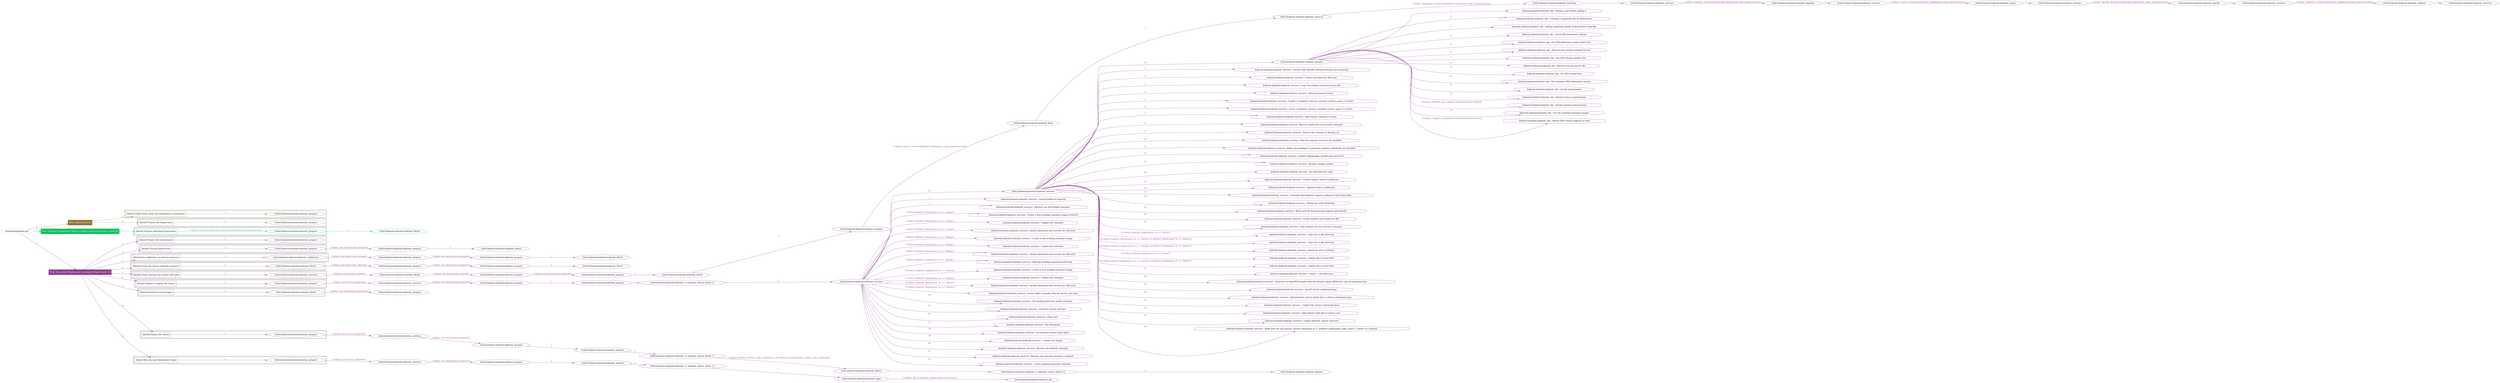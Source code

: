 digraph {
	graph [concentrate=true ordering=in rankdir=LR ratio=fill]
	edge [esep=5 sep=10]
	"kubeinit/playbook.yml" [id=root_node style=dotted]
	play_b2cb59a0 [label="Play: Initial setup (1)" color="#91783b" fontcolor="#ffffff" id=play_b2cb59a0 shape=box style=filled tooltip=localhost]
	"kubeinit/playbook.yml" -> play_b2cb59a0 [label="1 " color="#91783b" fontcolor="#91783b" id=edge_b2e0c6ac labeltooltip="1 " tooltip="1 "]
	subgraph "kubeinit.kubeinit.kubeinit_prepare" {
		role_7e8b373c [label="[role] kubeinit.kubeinit.kubeinit_prepare" color="#91783b" id=role_7e8b373c tooltip="kubeinit.kubeinit.kubeinit_prepare"]
	}
	subgraph "kubeinit.kubeinit.kubeinit_prepare" {
		role_34ae343a [label="[role] kubeinit.kubeinit.kubeinit_prepare" color="#91783b" id=role_34ae343a tooltip="kubeinit.kubeinit.kubeinit_prepare"]
	}
	subgraph "Play: Initial setup (1)" {
		play_b2cb59a0 -> block_52603d9b [label=1 color="#91783b" fontcolor="#91783b" id=edge_898e3a6f labeltooltip=1 tooltip=1]
		subgraph cluster_block_52603d9b {
			block_52603d9b [label="[block] Gather facts about the deployment environment" color="#91783b" id=block_52603d9b labeltooltip="Gather facts about the deployment environment" shape=box tooltip="Gather facts about the deployment environment"]
			block_52603d9b -> role_7e8b373c [label="1 " color="#91783b" fontcolor="#91783b" id=edge_ff916f39 labeltooltip="1 " tooltip="1 "]
		}
		play_b2cb59a0 -> block_fdc0a6d0 [label=2 color="#91783b" fontcolor="#91783b" id=edge_594bb886 labeltooltip=2 tooltip=2]
		subgraph cluster_block_fdc0a6d0 {
			block_fdc0a6d0 [label="[block] Prepare the hypervisors" color="#91783b" id=block_fdc0a6d0 labeltooltip="Prepare the hypervisors" shape=box tooltip="Prepare the hypervisors"]
			block_fdc0a6d0 -> role_34ae343a [label="1 " color="#91783b" fontcolor="#91783b" id=edge_00e2bc3c labeltooltip="1 " tooltip="1 "]
		}
	}
	play_8fb5a808 [label="Play: Prepare all hypervisor hosts to deploy service and cluster nodes (0)" color="#09c360" fontcolor="#ffffff" id=play_8fb5a808 shape=box style=filled tooltip="Play: Prepare all hypervisor hosts to deploy service and cluster nodes (0)"]
	"kubeinit/playbook.yml" -> play_8fb5a808 [label="2 " color="#09c360" fontcolor="#09c360" id=edge_6c4d23d7 labeltooltip="2 " tooltip="2 "]
	subgraph "kubeinit.kubeinit.kubeinit_libvirt" {
		role_1b78231f [label="[role] kubeinit.kubeinit.kubeinit_libvirt" color="#09c360" id=role_1b78231f tooltip="kubeinit.kubeinit.kubeinit_libvirt"]
	}
	subgraph "kubeinit.kubeinit.kubeinit_prepare" {
		role_3725deed [label="[role] kubeinit.kubeinit.kubeinit_prepare" color="#09c360" id=role_3725deed tooltip="kubeinit.kubeinit.kubeinit_prepare"]
		role_3725deed -> role_1b78231f [label="1 " color="#09c360" fontcolor="#09c360" id=edge_e8823cb2 labeltooltip="1 " tooltip="1 "]
	}
	subgraph "Play: Prepare all hypervisor hosts to deploy service and cluster nodes (0)" {
		play_8fb5a808 -> block_28a8dc96 [label=1 color="#09c360" fontcolor="#09c360" id=edge_52fb266d labeltooltip=1 tooltip=1]
		subgraph cluster_block_28a8dc96 {
			block_28a8dc96 [label="[block] Prepare individual hypervisors" color="#09c360" id=block_28a8dc96 labeltooltip="Prepare individual hypervisors" shape=box tooltip="Prepare individual hypervisors"]
			block_28a8dc96 -> role_3725deed [label="1 [when: inventory_hostname in hostvars['kubeinit-facts'].hypervisors]" color="#09c360" fontcolor="#09c360" id=edge_86660857 labeltooltip="1 [when: inventory_hostname in hostvars['kubeinit-facts'].hypervisors]" tooltip="1 [when: inventory_hostname in hostvars['kubeinit-facts'].hypervisors]"]
		}
	}
	play_0fedd347 [label="Play: Run cluster deployment on prepared hypervisors (1)" color="#8d3e8e" fontcolor="#ffffff" id=play_0fedd347 shape=box style=filled tooltip=localhost]
	"kubeinit/playbook.yml" -> play_0fedd347 [label="3 " color="#8d3e8e" fontcolor="#8d3e8e" id=edge_d36279a9 labeltooltip="3 " tooltip="3 "]
	subgraph "kubeinit.kubeinit.kubeinit_prepare" {
		role_81a6dc18 [label="[role] kubeinit.kubeinit.kubeinit_prepare" color="#8d3e8e" id=role_81a6dc18 tooltip="kubeinit.kubeinit.kubeinit_prepare"]
	}
	subgraph "kubeinit.kubeinit.kubeinit_libvirt" {
		role_1fb66575 [label="[role] kubeinit.kubeinit.kubeinit_libvirt" color="#8d3e8e" id=role_1fb66575 tooltip="kubeinit.kubeinit.kubeinit_libvirt"]
	}
	subgraph "kubeinit.kubeinit.kubeinit_prepare" {
		role_2c1dcd1c [label="[role] kubeinit.kubeinit.kubeinit_prepare" color="#8d3e8e" id=role_2c1dcd1c tooltip="kubeinit.kubeinit.kubeinit_prepare"]
		role_2c1dcd1c -> role_1fb66575 [label="1 " color="#8d3e8e" fontcolor="#8d3e8e" id=edge_913a969d labeltooltip="1 " tooltip="1 "]
	}
	subgraph "kubeinit.kubeinit.kubeinit_prepare" {
		role_685b6344 [label="[role] kubeinit.kubeinit.kubeinit_prepare" color="#8d3e8e" id=role_685b6344 tooltip="kubeinit.kubeinit.kubeinit_prepare"]
		role_685b6344 -> role_2c1dcd1c [label="1 [when: not environment_prepared]" color="#8d3e8e" fontcolor="#8d3e8e" id=edge_f3335a87 labeltooltip="1 [when: not environment_prepared]" tooltip="1 [when: not environment_prepared]"]
	}
	subgraph "kubeinit.kubeinit.kubeinit_libvirt" {
		role_420a873b [label="[role] kubeinit.kubeinit.kubeinit_libvirt" color="#8d3e8e" id=role_420a873b tooltip="kubeinit.kubeinit.kubeinit_libvirt"]
	}
	subgraph "kubeinit.kubeinit.kubeinit_prepare" {
		role_a823c09b [label="[role] kubeinit.kubeinit.kubeinit_prepare" color="#8d3e8e" id=role_a823c09b tooltip="kubeinit.kubeinit.kubeinit_prepare"]
		role_a823c09b -> role_420a873b [label="1 " color="#8d3e8e" fontcolor="#8d3e8e" id=edge_99c07b47 labeltooltip="1 " tooltip="1 "]
	}
	subgraph "kubeinit.kubeinit.kubeinit_prepare" {
		role_2a8f1bd2 [label="[role] kubeinit.kubeinit.kubeinit_prepare" color="#8d3e8e" id=role_2a8f1bd2 tooltip="kubeinit.kubeinit.kubeinit_prepare"]
		role_2a8f1bd2 -> role_a823c09b [label="1 [when: not environment_prepared]" color="#8d3e8e" fontcolor="#8d3e8e" id=edge_ed3d3854 labeltooltip="1 [when: not environment_prepared]" tooltip="1 [when: not environment_prepared]"]
	}
	subgraph "kubeinit.kubeinit.kubeinit_validations" {
		role_1c0a9e66 [label="[role] kubeinit.kubeinit.kubeinit_validations" color="#8d3e8e" id=role_1c0a9e66 tooltip="kubeinit.kubeinit.kubeinit_validations"]
		role_1c0a9e66 -> role_2a8f1bd2 [label="1 [when: not hypervisors_cleaned]" color="#8d3e8e" fontcolor="#8d3e8e" id=edge_c51d43ce labeltooltip="1 [when: not hypervisors_cleaned]" tooltip="1 [when: not hypervisors_cleaned]"]
	}
	subgraph "kubeinit.kubeinit.kubeinit_libvirt" {
		role_e0f5b4c6 [label="[role] kubeinit.kubeinit.kubeinit_libvirt" color="#8d3e8e" id=role_e0f5b4c6 tooltip="kubeinit.kubeinit.kubeinit_libvirt"]
	}
	subgraph "kubeinit.kubeinit.kubeinit_prepare" {
		role_29dd73cb [label="[role] kubeinit.kubeinit.kubeinit_prepare" color="#8d3e8e" id=role_29dd73cb tooltip="kubeinit.kubeinit.kubeinit_prepare"]
		role_29dd73cb -> role_e0f5b4c6 [label="1 " color="#8d3e8e" fontcolor="#8d3e8e" id=edge_216f759d labeltooltip="1 " tooltip="1 "]
	}
	subgraph "kubeinit.kubeinit.kubeinit_prepare" {
		role_f2e1b5cc [label="[role] kubeinit.kubeinit.kubeinit_prepare" color="#8d3e8e" id=role_f2e1b5cc tooltip="kubeinit.kubeinit.kubeinit_prepare"]
		role_f2e1b5cc -> role_29dd73cb [label="1 [when: not environment_prepared]" color="#8d3e8e" fontcolor="#8d3e8e" id=edge_ea34c72d labeltooltip="1 [when: not environment_prepared]" tooltip="1 [when: not environment_prepared]"]
	}
	subgraph "kubeinit.kubeinit.kubeinit_libvirt" {
		role_0be208c0 [label="[role] kubeinit.kubeinit.kubeinit_libvirt" color="#8d3e8e" id=role_0be208c0 tooltip="kubeinit.kubeinit.kubeinit_libvirt"]
		role_0be208c0 -> role_f2e1b5cc [label="1 [when: not hypervisors_cleaned]" color="#8d3e8e" fontcolor="#8d3e8e" id=edge_747c4a65 labeltooltip="1 [when: not hypervisors_cleaned]" tooltip="1 [when: not hypervisors_cleaned]"]
	}
	subgraph "kubeinit.kubeinit.kubeinit_services" {
		role_fbaafd29 [label="[role] kubeinit.kubeinit.kubeinit_services" color="#8d3e8e" id=role_fbaafd29 tooltip="kubeinit.kubeinit.kubeinit_services"]
	}
	subgraph "kubeinit.kubeinit.kubeinit_registry" {
		role_39a2a388 [label="[role] kubeinit.kubeinit.kubeinit_registry" color="#8d3e8e" id=role_39a2a388 tooltip="kubeinit.kubeinit.kubeinit_registry"]
		role_39a2a388 -> role_fbaafd29 [label="1 " color="#8d3e8e" fontcolor="#8d3e8e" id=edge_b5d13e6a labeltooltip="1 " tooltip="1 "]
	}
	subgraph "kubeinit.kubeinit.kubeinit_services" {
		role_ea6594ab [label="[role] kubeinit.kubeinit.kubeinit_services" color="#8d3e8e" id=role_ea6594ab tooltip="kubeinit.kubeinit.kubeinit_services"]
		role_ea6594ab -> role_39a2a388 [label="1 [when: 'registry' in hostvars[kubeinit_deployment_node_name].services]" color="#8d3e8e" fontcolor="#8d3e8e" id=edge_e6567593 labeltooltip="1 [when: 'registry' in hostvars[kubeinit_deployment_node_name].services]" tooltip="1 [when: 'registry' in hostvars[kubeinit_deployment_node_name].services]"]
	}
	subgraph "kubeinit.kubeinit.kubeinit_apache" {
		role_7cdc8811 [label="[role] kubeinit.kubeinit.kubeinit_apache" color="#8d3e8e" id=role_7cdc8811 tooltip="kubeinit.kubeinit.kubeinit_apache"]
		role_7cdc8811 -> role_ea6594ab [label="1 " color="#8d3e8e" fontcolor="#8d3e8e" id=edge_11f6ae4f labeltooltip="1 " tooltip="1 "]
	}
	subgraph "kubeinit.kubeinit.kubeinit_services" {
		role_330b5374 [label="[role] kubeinit.kubeinit.kubeinit_services" color="#8d3e8e" id=role_330b5374 tooltip="kubeinit.kubeinit.kubeinit_services"]
		role_330b5374 -> role_7cdc8811 [label="1 [when: 'apache' in hostvars[kubeinit_deployment_node_name].services]" color="#8d3e8e" fontcolor="#8d3e8e" id=edge_341030f5 labeltooltip="1 [when: 'apache' in hostvars[kubeinit_deployment_node_name].services]" tooltip="1 [when: 'apache' in hostvars[kubeinit_deployment_node_name].services]"]
	}
	subgraph "kubeinit.kubeinit.kubeinit_nexus" {
		role_c362d1b8 [label="[role] kubeinit.kubeinit.kubeinit_nexus" color="#8d3e8e" id=role_c362d1b8 tooltip="kubeinit.kubeinit.kubeinit_nexus"]
		role_c362d1b8 -> role_330b5374 [label="1 " color="#8d3e8e" fontcolor="#8d3e8e" id=edge_8d14fd9e labeltooltip="1 " tooltip="1 "]
	}
	subgraph "kubeinit.kubeinit.kubeinit_services" {
		role_26d0c54c [label="[role] kubeinit.kubeinit.kubeinit_services" color="#8d3e8e" id=role_26d0c54c tooltip="kubeinit.kubeinit.kubeinit_services"]
		role_26d0c54c -> role_c362d1b8 [label="1 [when: 'nexus' in hostvars[kubeinit_deployment_node_name].services]" color="#8d3e8e" fontcolor="#8d3e8e" id=edge_56db7c0e labeltooltip="1 [when: 'nexus' in hostvars[kubeinit_deployment_node_name].services]" tooltip="1 [when: 'nexus' in hostvars[kubeinit_deployment_node_name].services]"]
	}
	subgraph "kubeinit.kubeinit.kubeinit_haproxy" {
		role_ba362dfa [label="[role] kubeinit.kubeinit.kubeinit_haproxy" color="#8d3e8e" id=role_ba362dfa tooltip="kubeinit.kubeinit.kubeinit_haproxy"]
		role_ba362dfa -> role_26d0c54c [label="1 " color="#8d3e8e" fontcolor="#8d3e8e" id=edge_ff97ea8e labeltooltip="1 " tooltip="1 "]
	}
	subgraph "kubeinit.kubeinit.kubeinit_services" {
		role_579e8844 [label="[role] kubeinit.kubeinit.kubeinit_services" color="#8d3e8e" id=role_579e8844 tooltip="kubeinit.kubeinit.kubeinit_services"]
		role_579e8844 -> role_ba362dfa [label="1 [when: 'haproxy' in hostvars[kubeinit_deployment_node_name].services]" color="#8d3e8e" fontcolor="#8d3e8e" id=edge_4bbd24c6 labeltooltip="1 [when: 'haproxy' in hostvars[kubeinit_deployment_node_name].services]" tooltip="1 [when: 'haproxy' in hostvars[kubeinit_deployment_node_name].services]"]
	}
	subgraph "kubeinit.kubeinit.kubeinit_dnsmasq" {
		role_89d58039 [label="[role] kubeinit.kubeinit.kubeinit_dnsmasq" color="#8d3e8e" id=role_89d58039 tooltip="kubeinit.kubeinit.kubeinit_dnsmasq"]
		role_89d58039 -> role_579e8844 [label="1 " color="#8d3e8e" fontcolor="#8d3e8e" id=edge_8461e9fa labeltooltip="1 " tooltip="1 "]
	}
	subgraph "kubeinit.kubeinit.kubeinit_services" {
		role_0187eb55 [label="[role] kubeinit.kubeinit.kubeinit_services" color="#8d3e8e" id=role_0187eb55 tooltip="kubeinit.kubeinit.kubeinit_services"]
		role_0187eb55 -> role_89d58039 [label="1 [when: 'dnsmasq' in hostvars[kubeinit_deployment_node_name].services]" color="#8d3e8e" fontcolor="#8d3e8e" id=edge_039ad93e labeltooltip="1 [when: 'dnsmasq' in hostvars[kubeinit_deployment_node_name].services]" tooltip="1 [when: 'dnsmasq' in hostvars[kubeinit_deployment_node_name].services]"]
	}
	subgraph "kubeinit.kubeinit.kubeinit_bind" {
		role_e1f4f49d [label="[role] kubeinit.kubeinit.kubeinit_bind" color="#8d3e8e" id=role_e1f4f49d tooltip="kubeinit.kubeinit.kubeinit_bind"]
		role_e1f4f49d -> role_0187eb55 [label="1 " color="#8d3e8e" fontcolor="#8d3e8e" id=edge_3ae124f7 labeltooltip="1 " tooltip="1 "]
	}
	subgraph "kubeinit.kubeinit.kubeinit_prepare" {
		role_60ac1561 [label="[role] kubeinit.kubeinit.kubeinit_prepare" color="#8d3e8e" id=role_60ac1561 tooltip="kubeinit.kubeinit.kubeinit_prepare"]
		role_60ac1561 -> role_e1f4f49d [label="1 [when: 'bind' in hostvars[kubeinit_deployment_node_name].services]" color="#8d3e8e" fontcolor="#8d3e8e" id=edge_18f8d97d labeltooltip="1 [when: 'bind' in hostvars[kubeinit_deployment_node_name].services]" tooltip="1 [when: 'bind' in hostvars[kubeinit_deployment_node_name].services]"]
	}
	subgraph "kubeinit.kubeinit.kubeinit_libvirt" {
		role_e7d92f01 [label="[role] kubeinit.kubeinit.kubeinit_libvirt" color="#8d3e8e" id=role_e7d92f01 tooltip="kubeinit.kubeinit.kubeinit_libvirt"]
		role_e7d92f01 -> role_60ac1561 [label="1 " color="#8d3e8e" fontcolor="#8d3e8e" id=edge_67d278ab labeltooltip="1 " tooltip="1 "]
	}
	subgraph "kubeinit.kubeinit.kubeinit_prepare" {
		role_9f81bed5 [label="[role] kubeinit.kubeinit.kubeinit_prepare" color="#8d3e8e" id=role_9f81bed5 tooltip="kubeinit.kubeinit.kubeinit_prepare"]
		role_9f81bed5 -> role_e7d92f01 [label="1 " color="#8d3e8e" fontcolor="#8d3e8e" id=edge_d502e646 labeltooltip="1 " tooltip="1 "]
	}
	subgraph "kubeinit.kubeinit.kubeinit_prepare" {
		role_baa3116a [label="[role] kubeinit.kubeinit.kubeinit_prepare" color="#8d3e8e" id=role_baa3116a tooltip="kubeinit.kubeinit.kubeinit_prepare"]
		role_baa3116a -> role_9f81bed5 [label="1 [when: not environment_prepared]" color="#8d3e8e" fontcolor="#8d3e8e" id=edge_fd2feb28 labeltooltip="1 [when: not environment_prepared]" tooltip="1 [when: not environment_prepared]"]
	}
	subgraph "kubeinit.kubeinit.kubeinit_libvirt" {
		role_04277ae9 [label="[role] kubeinit.kubeinit.kubeinit_libvirt" color="#8d3e8e" id=role_04277ae9 tooltip="kubeinit.kubeinit.kubeinit_libvirt"]
		role_04277ae9 -> role_baa3116a [label="1 [when: not hypervisors_cleaned]" color="#8d3e8e" fontcolor="#8d3e8e" id=edge_91a7e761 labeltooltip="1 [when: not hypervisors_cleaned]" tooltip="1 [when: not hypervisors_cleaned]"]
	}
	subgraph "kubeinit.kubeinit.kubeinit_services" {
		role_0210d281 [label="[role] kubeinit.kubeinit.kubeinit_services" color="#8d3e8e" id=role_0210d281 tooltip="kubeinit.kubeinit.kubeinit_services"]
		role_0210d281 -> role_04277ae9 [label="1 [when: not network_created]" color="#8d3e8e" fontcolor="#8d3e8e" id=edge_e1c30f3a labeltooltip="1 [when: not network_created]" tooltip="1 [when: not network_created]"]
	}
	subgraph "kubeinit.kubeinit.kubeinit_prepare" {
		role_c44abba0 [label="[role] kubeinit.kubeinit.kubeinit_prepare" color="#8d3e8e" id=role_c44abba0 tooltip="kubeinit.kubeinit.kubeinit_prepare"]
		task_65e382c1 [label="kubeinit.kubeinit.kubeinit_eks : Remove repo before adding it" color="#8d3e8e" id=task_65e382c1 shape=octagon tooltip="kubeinit.kubeinit.kubeinit_eks : Remove repo before adding it"]
		role_c44abba0 -> task_65e382c1 [label="1 " color="#8d3e8e" fontcolor="#8d3e8e" id=edge_7fc40f2c labeltooltip="1 " tooltip="1 "]
		task_39c0a054 [label="kubeinit.kubeinit.kubeinit_eks : Creating a repository file for Kubernetes" color="#8d3e8e" id=task_39c0a054 shape=octagon tooltip="kubeinit.kubeinit.kubeinit_eks : Creating a repository file for Kubernetes"]
		role_c44abba0 -> task_39c0a054 [label="2 " color="#8d3e8e" fontcolor="#8d3e8e" id=edge_02285552 labeltooltip="2 " tooltip="2 "]
		task_a3dd6f91 [label="kubeinit.kubeinit.kubeinit_eks : Adding repository details in Kubernetes repo file." color="#8d3e8e" id=task_a3dd6f91 shape=octagon tooltip="kubeinit.kubeinit.kubeinit_eks : Adding repository details in Kubernetes repo file."]
		role_c44abba0 -> task_a3dd6f91 [label="3 " color="#8d3e8e" fontcolor="#8d3e8e" id=edge_6f720321 labeltooltip="3 " tooltip="3 "]
		task_3e0f1e35 [label="kubeinit.kubeinit.kubeinit_eks : Fetch EKS kubernetes release" color="#8d3e8e" id=task_3e0f1e35 shape=octagon tooltip="kubeinit.kubeinit.kubeinit_eks : Fetch EKS kubernetes release"]
		role_c44abba0 -> task_3e0f1e35 [label="4 " color="#8d3e8e" fontcolor="#8d3e8e" id=edge_89c9182a labeltooltip="4 " tooltip="4 "]
		task_e5164acf [label="kubeinit.kubeinit.kubeinit_eks : Set EKS kubernetes major-minor fact" color="#8d3e8e" id=task_e5164acf shape=octagon tooltip="kubeinit.kubeinit.kubeinit_eks : Set EKS kubernetes major-minor fact"]
		role_c44abba0 -> task_e5164acf [label="5 " color="#8d3e8e" fontcolor="#8d3e8e" id=edge_ca089bd0 labeltooltip="5 " tooltip="5 "]
		task_beb1d8e8 [label="kubeinit.kubeinit.kubeinit_eks : Discover the revision number for eks" color="#8d3e8e" id=task_beb1d8e8 shape=octagon tooltip="kubeinit.kubeinit.kubeinit_eks : Discover the revision number for eks"]
		role_c44abba0 -> task_beb1d8e8 [label="6 " color="#8d3e8e" fontcolor="#8d3e8e" id=edge_e263f0b0 labeltooltip="6 " tooltip="6 "]
		task_d5c39ad1 [label="kubeinit.kubeinit.kubeinit_eks : Set EKS release number fact" color="#8d3e8e" id=task_d5c39ad1 shape=octagon tooltip="kubeinit.kubeinit.kubeinit_eks : Set EKS release number fact"]
		role_c44abba0 -> task_d5c39ad1 [label="7 " color="#8d3e8e" fontcolor="#8d3e8e" id=edge_5db79612 labeltooltip="7 " tooltip="7 "]
		task_29058405 [label="kubeinit.kubeinit.kubeinit_eks : Discover the git tag for eks" color="#8d3e8e" id=task_29058405 shape=octagon tooltip="kubeinit.kubeinit.kubeinit_eks : Discover the git tag for eks"]
		role_c44abba0 -> task_29058405 [label="8 " color="#8d3e8e" fontcolor="#8d3e8e" id=edge_7f39d63f labeltooltip="8 " tooltip="8 "]
		task_d15d0204 [label="kubeinit.kubeinit.kubeinit_eks : Set EKS string facts" color="#8d3e8e" id=task_d15d0204 shape=octagon tooltip="kubeinit.kubeinit.kubeinit_eks : Set EKS string facts"]
		role_c44abba0 -> task_d15d0204 [label="9 " color="#8d3e8e" fontcolor="#8d3e8e" id=edge_ac346655 labeltooltip="9 " tooltip="9 "]
		task_55d8b8b4 [label="kubeinit.kubeinit.kubeinit_eks : Set complete EKS kubernetes version" color="#8d3e8e" id=task_55d8b8b4 shape=octagon tooltip="kubeinit.kubeinit.kubeinit_eks : Set complete EKS kubernetes version"]
		role_c44abba0 -> task_55d8b8b4 [label="10 " color="#8d3e8e" fontcolor="#8d3e8e" id=edge_e0c73540 labeltooltip="10 " tooltip="10 "]
		task_eda1f583 [label="kubeinit.kubeinit.kubeinit_eks : Install requirements" color="#8d3e8e" id=task_eda1f583 shape=octagon tooltip="kubeinit.kubeinit.kubeinit_eks : Install requirements"]
		role_c44abba0 -> task_eda1f583 [label="11 " color="#8d3e8e" fontcolor="#8d3e8e" id=edge_c620b60e labeltooltip="11 " tooltip="11 "]
		task_a0bd08c1 [label="kubeinit.kubeinit.kubeinit_eks : Install services requirements" color="#8d3e8e" id=task_a0bd08c1 shape=octagon tooltip="kubeinit.kubeinit.kubeinit_eks : Install services requirements"]
		role_c44abba0 -> task_a0bd08c1 [label="12 " color="#8d3e8e" fontcolor="#8d3e8e" id=edge_2ccbd3c8 labeltooltip="12 " tooltip="12 "]
		task_9749fada [label="kubeinit.kubeinit.kubeinit_eks : Install common requirements" color="#8d3e8e" id=task_9749fada shape=octagon tooltip="kubeinit.kubeinit.kubeinit_eks : Install common requirements"]
		role_c44abba0 -> task_9749fada [label="13 [when: kubeinit_eks_common_dependencies is defined]" color="#8d3e8e" fontcolor="#8d3e8e" id=edge_459fa964 labeltooltip="13 [when: kubeinit_eks_common_dependencies is defined]" tooltip="13 [when: kubeinit_eks_common_dependencies is defined]"]
		task_b6bc11fc [label="kubeinit.kubeinit.kubeinit_eks : Get the required container images" color="#8d3e8e" id=task_b6bc11fc shape=octagon tooltip="kubeinit.kubeinit.kubeinit_eks : Get the required container images"]
		role_c44abba0 -> task_b6bc11fc [label="14 " color="#8d3e8e" fontcolor="#8d3e8e" id=edge_10f97d7a labeltooltip="14 " tooltip="14 "]
		task_35e6dcc9 [label="kubeinit.kubeinit.kubeinit_eks : Mirror EKS remote registry to local" color="#8d3e8e" id=task_35e6dcc9 shape=octagon tooltip="kubeinit.kubeinit.kubeinit_eks : Mirror EKS remote registry to local"]
		role_c44abba0 -> task_35e6dcc9 [label="15 [when: 'registry' in kubeinit_cluster_hostvars.services]" color="#8d3e8e" fontcolor="#8d3e8e" id=edge_fa243441 labeltooltip="15 [when: 'registry' in kubeinit_cluster_hostvars.services]" tooltip="15 [when: 'registry' in kubeinit_cluster_hostvars.services]"]
	}
	subgraph "kubeinit.kubeinit.kubeinit_services" {
		role_bf8b03ee [label="[role] kubeinit.kubeinit.kubeinit_services" color="#8d3e8e" id=role_bf8b03ee tooltip="kubeinit.kubeinit.kubeinit_services"]
		task_21d332b5 [label="kubeinit.kubeinit.kubeinit_services : Ensure user specific systemd instance are persistent" color="#8d3e8e" id=task_21d332b5 shape=octagon tooltip="kubeinit.kubeinit.kubeinit_services : Ensure user specific systemd instance are persistent"]
		role_bf8b03ee -> task_21d332b5 [label="1 " color="#8d3e8e" fontcolor="#8d3e8e" id=edge_69e2e7ae labeltooltip="1 " tooltip="1 "]
		task_d4ee311b [label="kubeinit.kubeinit.kubeinit_services : Create systemd user directory" color="#8d3e8e" id=task_d4ee311b shape=octagon tooltip="kubeinit.kubeinit.kubeinit_services : Create systemd user directory"]
		role_bf8b03ee -> task_d4ee311b [label="2 " color="#8d3e8e" fontcolor="#8d3e8e" id=edge_2963d32b labeltooltip="2 " tooltip="2 "]
		task_9ee0a077 [label="kubeinit.kubeinit.kubeinit_services : Copy the podman systemd service file" color="#8d3e8e" id=task_9ee0a077 shape=octagon tooltip="kubeinit.kubeinit.kubeinit_services : Copy the podman systemd service file"]
		role_bf8b03ee -> task_9ee0a077 [label="3 " color="#8d3e8e" fontcolor="#8d3e8e" id=edge_58b7dc7a labeltooltip="3 " tooltip="3 "]
		task_b934df5a [label="kubeinit.kubeinit.kubeinit_services : Reload systemd service" color="#8d3e8e" id=task_b934df5a shape=octagon tooltip="kubeinit.kubeinit.kubeinit_services : Reload systemd service"]
		role_bf8b03ee -> task_b934df5a [label="4 " color="#8d3e8e" fontcolor="#8d3e8e" id=edge_7de750fa labeltooltip="4 " tooltip="4 "]
		task_d94158ae [label="kubeinit.kubeinit.kubeinit_services : Enable {{ kubeinit_services_systemd_service_name }}.service" color="#8d3e8e" id=task_d94158ae shape=octagon tooltip="kubeinit.kubeinit.kubeinit_services : Enable {{ kubeinit_services_systemd_service_name }}.service"]
		role_bf8b03ee -> task_d94158ae [label="5 " color="#8d3e8e" fontcolor="#8d3e8e" id=edge_b33e6df4 labeltooltip="5 " tooltip="5 "]
		task_4ac87770 [label="kubeinit.kubeinit.kubeinit_services : Start {{ kubeinit_services_systemd_service_name }}.service" color="#8d3e8e" id=task_4ac87770 shape=octagon tooltip="kubeinit.kubeinit.kubeinit_services : Start {{ kubeinit_services_systemd_service_name }}.service"]
		role_bf8b03ee -> task_4ac87770 [label="6 " color="#8d3e8e" fontcolor="#8d3e8e" id=edge_e0de4c41 labeltooltip="6 " tooltip="6 "]
		task_f2b3832f [label="kubeinit.kubeinit.kubeinit_services : Add remote container to hosts" color="#8d3e8e" id=task_f2b3832f shape=octagon tooltip="kubeinit.kubeinit.kubeinit_services : Add remote container to hosts"]
		role_bf8b03ee -> task_f2b3832f [label="7 " color="#8d3e8e" fontcolor="#8d3e8e" id=edge_7a01c91f labeltooltip="7 " tooltip="7 "]
		task_b2dad0a6 [label="kubeinit.kubeinit.kubeinit_services : Wait for connection to provision container" color="#8d3e8e" id=task_b2dad0a6 shape=octagon tooltip="kubeinit.kubeinit.kubeinit_services : Wait for connection to provision container"]
		role_bf8b03ee -> task_b2dad0a6 [label="8 " color="#8d3e8e" fontcolor="#8d3e8e" id=edge_11a2a1c7 labeltooltip="8 " tooltip="8 "]
		task_72e21045 [label="kubeinit.kubeinit.kubeinit_services : Read in the contents of domain.crt" color="#8d3e8e" id=task_72e21045 shape=octagon tooltip="kubeinit.kubeinit.kubeinit_services : Read in the contents of domain.crt"]
		role_bf8b03ee -> task_72e21045 [label="9 " color="#8d3e8e" fontcolor="#8d3e8e" id=edge_9bce55c4 labeltooltip="9 " tooltip="9 "]
		task_7a3caad2 [label="kubeinit.kubeinit.kubeinit_services : Wait for registry service to be available" color="#8d3e8e" id=task_7a3caad2 shape=octagon tooltip="kubeinit.kubeinit.kubeinit_services : Wait for registry service to be available"]
		role_bf8b03ee -> task_7a3caad2 [label="10 " color="#8d3e8e" fontcolor="#8d3e8e" id=edge_b8d0e641 labeltooltip="10 " tooltip="10 "]
		task_dfb11e26 [label="kubeinit.kubeinit.kubeinit_services : Make sure packages to generate registry credentials are installed" color="#8d3e8e" id=task_dfb11e26 shape=octagon tooltip="kubeinit.kubeinit.kubeinit_services : Make sure packages to generate registry credentials are installed"]
		role_bf8b03ee -> task_dfb11e26 [label="11 " color="#8d3e8e" fontcolor="#8d3e8e" id=edge_aa8da465 labeltooltip="11 " tooltip="11 "]
		task_82eede3c [label="kubeinit.kubeinit.kubeinit_services : Install cryptography, passlib and nexus3-cli" color="#8d3e8e" id=task_82eede3c shape=octagon tooltip="kubeinit.kubeinit.kubeinit_services : Install cryptography, passlib and nexus3-cli"]
		role_bf8b03ee -> task_82eede3c [label="12 " color="#8d3e8e" fontcolor="#8d3e8e" id=edge_a701c3ce labeltooltip="12 " tooltip="12 "]
		task_189255fb [label="kubeinit.kubeinit.kubeinit_services : Remove nologin marker" color="#8d3e8e" id=task_189255fb shape=octagon tooltip="kubeinit.kubeinit.kubeinit_services : Remove nologin marker"]
		role_bf8b03ee -> task_189255fb [label="13 " color="#8d3e8e" fontcolor="#8d3e8e" id=edge_786f0aeb labeltooltip="13 " tooltip="13 "]
		task_ea6a85c5 [label="kubeinit.kubeinit.kubeinit_services : Set disconnected_auth" color="#8d3e8e" id=task_ea6a85c5 shape=octagon tooltip="kubeinit.kubeinit.kubeinit_services : Set disconnected_auth"]
		role_bf8b03ee -> task_ea6a85c5 [label="14 " color="#8d3e8e" fontcolor="#8d3e8e" id=edge_49d4c611 labeltooltip="14 " tooltip="14 "]
		task_0f4e4057 [label="kubeinit.kubeinit.kubeinit_services : Create registry auth for pullsecret" color="#8d3e8e" id=task_0f4e4057 shape=octagon tooltip="kubeinit.kubeinit.kubeinit_services : Create registry auth for pullsecret"]
		role_bf8b03ee -> task_0f4e4057 [label="15 " color="#8d3e8e" fontcolor="#8d3e8e" id=edge_bf3b9c58 labeltooltip="15 " tooltip="15 "]
		task_050fff34 [label="kubeinit.kubeinit.kubeinit_services : Append auths to pullsecret" color="#8d3e8e" id=task_050fff34 shape=octagon tooltip="kubeinit.kubeinit.kubeinit_services : Append auths to pullsecret"]
		role_bf8b03ee -> task_050fff34 [label="16 " color="#8d3e8e" fontcolor="#8d3e8e" id=edge_59ace493 labeltooltip="16 " tooltip="16 "]
		task_4d53e785 [label="kubeinit.kubeinit.kubeinit_services : Override final kubeinit_registry_pullsecret with both auths" color="#8d3e8e" id=task_4d53e785 shape=octagon tooltip="kubeinit.kubeinit.kubeinit_services : Override final kubeinit_registry_pullsecret with both auths"]
		role_bf8b03ee -> task_4d53e785 [label="17 " color="#8d3e8e" fontcolor="#8d3e8e" id=edge_f4175da9 labeltooltip="17 " tooltip="17 "]
		task_b0ae30be [label="kubeinit.kubeinit.kubeinit_services : Debug the creds dictionary" color="#8d3e8e" id=task_b0ae30be shape=octagon tooltip="kubeinit.kubeinit.kubeinit_services : Debug the creds dictionary"]
		role_bf8b03ee -> task_b0ae30be [label="18 " color="#8d3e8e" fontcolor="#8d3e8e" id=edge_2e3832e0 labeltooltip="18 " tooltip="18 "]
		task_3140a9ad [label="kubeinit.kubeinit.kubeinit_services : Write auth for disconnected registry auth details" color="#8d3e8e" id=task_3140a9ad shape=octagon tooltip="kubeinit.kubeinit.kubeinit_services : Write auth for disconnected registry auth details"]
		role_bf8b03ee -> task_3140a9ad [label="19 " color="#8d3e8e" fontcolor="#8d3e8e" id=edge_e12e6fe7 labeltooltip="19 " tooltip="19 "]
		task_6d2f647d [label="kubeinit.kubeinit.kubeinit_services : Create registry auth pullsecret file" color="#8d3e8e" id=task_6d2f647d shape=octagon tooltip="kubeinit.kubeinit.kubeinit_services : Create registry auth pullsecret file"]
		role_bf8b03ee -> task_6d2f647d [label="20 " color="#8d3e8e" fontcolor="#8d3e8e" id=edge_ccc17412 labeltooltip="20 " tooltip="20 "]
		task_c59a6549 [label="kubeinit.kubeinit.kubeinit_services : Copy domain cert into services container" color="#8d3e8e" id=task_c59a6549 shape=octagon tooltip="kubeinit.kubeinit.kubeinit_services : Copy domain cert into services container"]
		role_bf8b03ee -> task_c59a6549 [label="21 " color="#8d3e8e" fontcolor="#8d3e8e" id=edge_a7df50bd labeltooltip="21 " tooltip="21 "]
		task_7fd3f5db [label="kubeinit.kubeinit.kubeinit_services : Copy cert to pki directory" color="#8d3e8e" id=task_7fd3f5db shape=octagon tooltip="kubeinit.kubeinit.kubeinit_services : Copy cert to pki directory"]
		role_bf8b03ee -> task_7fd3f5db [label="22 [when: kubeinit_deployment_os == 'centos']" color="#8d3e8e" fontcolor="#8d3e8e" id=edge_593c6a93 labeltooltip="22 [when: kubeinit_deployment_os == 'centos']" tooltip="22 [when: kubeinit_deployment_os == 'centos']"]
		task_da5b159f [label="kubeinit.kubeinit.kubeinit_services : Copy cert to pki directory" color="#8d3e8e" id=task_da5b159f shape=octagon tooltip="kubeinit.kubeinit.kubeinit_services : Copy cert to pki directory"]
		role_bf8b03ee -> task_da5b159f [label="23 [when: kubeinit_deployment_os == 'ubuntu' or kubeinit_deployment_os == 'debian']" color="#8d3e8e" fontcolor="#8d3e8e" id=edge_ca1ff9f6 labeltooltip="23 [when: kubeinit_deployment_os == 'ubuntu' or kubeinit_deployment_os == 'debian']" tooltip="23 [when: kubeinit_deployment_os == 'ubuntu' or kubeinit_deployment_os == 'debian']"]
		task_97004cfc [label="kubeinit.kubeinit.kubeinit_services : Install all certs in ubuntu" color="#8d3e8e" id=task_97004cfc shape=octagon tooltip="kubeinit.kubeinit.kubeinit_services : Install all certs in ubuntu"]
		role_bf8b03ee -> task_97004cfc [label="24 [when: kubeinit_deployment_os == 'ubuntu' or kubeinit_deployment_os == 'debian']" color="#8d3e8e" fontcolor="#8d3e8e" id=edge_2f572f8f labeltooltip="24 [when: kubeinit_deployment_os == 'ubuntu' or kubeinit_deployment_os == 'debian']" tooltip="24 [when: kubeinit_deployment_os == 'ubuntu' or kubeinit_deployment_os == 'debian']"]
		task_ef102a85 [label="kubeinit.kubeinit.kubeinit_services : Update the CA trust files" color="#8d3e8e" id=task_ef102a85 shape=octagon tooltip="kubeinit.kubeinit.kubeinit_services : Update the CA trust files"]
		role_bf8b03ee -> task_ef102a85 [label="25 [when: kubeinit_deployment_os == 'centos']" color="#8d3e8e" fontcolor="#8d3e8e" id=edge_4eae21cb labeltooltip="25 [when: kubeinit_deployment_os == 'centos']" tooltip="25 [when: kubeinit_deployment_os == 'centos']"]
		task_ab1fa069 [label="kubeinit.kubeinit.kubeinit_services : Update the CA trust files" color="#8d3e8e" id=task_ab1fa069 shape=octagon tooltip="kubeinit.kubeinit.kubeinit_services : Update the CA trust files"]
		role_bf8b03ee -> task_ab1fa069 [label="26 [when: kubeinit_deployment_os == 'ubuntu' or kubeinit_deployment_os == 'debian']" color="#8d3e8e" fontcolor="#8d3e8e" id=edge_567d7352 labeltooltip="26 [when: kubeinit_deployment_os == 'ubuntu' or kubeinit_deployment_os == 'debian']" tooltip="26 [when: kubeinit_deployment_os == 'ubuntu' or kubeinit_deployment_os == 'debian']"]
		task_82189f9f [label="kubeinit.kubeinit.kubeinit_services : Create ~/.ssh directory" color="#8d3e8e" id=task_82189f9f shape=octagon tooltip="kubeinit.kubeinit.kubeinit_services : Create ~/.ssh directory"]
		role_bf8b03ee -> task_82189f9f [label="27 " color="#8d3e8e" fontcolor="#8d3e8e" id=edge_e0456313 labeltooltip="27 " tooltip="27 "]
		task_87941163 [label="kubeinit.kubeinit.kubeinit_services : Generate an OpenSSH keypair with the default values (4096 bits, rsa) for provision host" color="#8d3e8e" id=task_87941163 shape=octagon tooltip="kubeinit.kubeinit.kubeinit_services : Generate an OpenSSH keypair with the default values (4096 bits, rsa) for provision host"]
		role_bf8b03ee -> task_87941163 [label="28 " color="#8d3e8e" fontcolor="#8d3e8e" id=edge_031c9f25 labeltooltip="28 " tooltip="28 "]
		task_f92a0eaf [label="kubeinit.kubeinit.kubeinit_services : Install cluster authorized keys" color="#8d3e8e" id=task_f92a0eaf shape=octagon tooltip="kubeinit.kubeinit.kubeinit_services : Install cluster authorized keys"]
		role_bf8b03ee -> task_f92a0eaf [label="29 " color="#8d3e8e" fontcolor="#8d3e8e" id=edge_7aa4a04a labeltooltip="29 " tooltip="29 "]
		task_5b8737c2 [label="kubeinit.kubeinit.kubeinit_services : Add provision service public key to cluster authorized_keys" color="#8d3e8e" id=task_5b8737c2 shape=octagon tooltip="kubeinit.kubeinit.kubeinit_services : Add provision service public key to cluster authorized_keys"]
		role_bf8b03ee -> task_5b8737c2 [label="30 " color="#8d3e8e" fontcolor="#8d3e8e" id=edge_9450f637 labeltooltip="30 " tooltip="30 "]
		task_0272b321 [label="kubeinit.kubeinit.kubeinit_services : Update the cluster authorized_keys" color="#8d3e8e" id=task_0272b321 shape=octagon tooltip="kubeinit.kubeinit.kubeinit_services : Update the cluster authorized_keys"]
		role_bf8b03ee -> task_0272b321 [label="31 " color="#8d3e8e" fontcolor="#8d3e8e" id=edge_4efe8f1e labeltooltip="31 " tooltip="31 "]
		task_0ad324e3 [label="kubeinit.kubeinit.kubeinit_services : Add registry auth info to cluster vars" color="#8d3e8e" id=task_0ad324e3 shape=octagon tooltip="kubeinit.kubeinit.kubeinit_services : Add registry auth info to cluster vars"]
		role_bf8b03ee -> task_0ad324e3 [label="32 " color="#8d3e8e" fontcolor="#8d3e8e" id=edge_e4357acb labeltooltip="32 " tooltip="32 "]
		task_c4441da7 [label="kubeinit.kubeinit.kubeinit_services : Update kubeinit_cluster_hostvars" color="#8d3e8e" id=task_c4441da7 shape=octagon tooltip="kubeinit.kubeinit.kubeinit_services : Update kubeinit_cluster_hostvars"]
		role_bf8b03ee -> task_c4441da7 [label="33 " color="#8d3e8e" fontcolor="#8d3e8e" id=edge_f2caa3b6 labeltooltip="33 " tooltip="33 "]
		task_42e45650 [label="kubeinit.kubeinit.kubeinit_services : Make sure we can execute remote commands on {{ kubeinit_deployment_node_name }} before we continue" color="#8d3e8e" id=task_42e45650 shape=octagon tooltip="kubeinit.kubeinit.kubeinit_services : Make sure we can execute remote commands on {{ kubeinit_deployment_node_name }} before we continue"]
		role_bf8b03ee -> task_42e45650 [label="34 " color="#8d3e8e" fontcolor="#8d3e8e" id=edge_cdf0a49b labeltooltip="34 " tooltip="34 "]
		role_bf8b03ee -> role_c44abba0 [label="35 " color="#8d3e8e" fontcolor="#8d3e8e" id=edge_5a76d48e labeltooltip="35 " tooltip="35 "]
	}
	subgraph "kubeinit.kubeinit.kubeinit_services" {
		role_442ce278 [label="[role] kubeinit.kubeinit.kubeinit_services" color="#8d3e8e" id=role_442ce278 tooltip="kubeinit.kubeinit.kubeinit_services"]
		task_4fc0118c [label="kubeinit.kubeinit.kubeinit_services : Install buildah if required" color="#8d3e8e" id=task_4fc0118c shape=octagon tooltip="kubeinit.kubeinit.kubeinit_services : Install buildah if required"]
		role_442ce278 -> task_4fc0118c [label="1 " color="#8d3e8e" fontcolor="#8d3e8e" id=edge_88ceed14 labeltooltip="1 " tooltip="1 "]
		task_e6786417 [label="kubeinit.kubeinit.kubeinit_services : Remove any old buildah container" color="#8d3e8e" id=task_e6786417 shape=octagon tooltip="kubeinit.kubeinit.kubeinit_services : Remove any old buildah container"]
		role_442ce278 -> task_e6786417 [label="2 " color="#8d3e8e" fontcolor="#8d3e8e" id=edge_85c2e2e5 labeltooltip="2 " tooltip="2 "]
		task_78ca9324 [label="kubeinit.kubeinit.kubeinit_services : Create a new working container image (CentOS)" color="#8d3e8e" id=task_78ca9324 shape=octagon tooltip="kubeinit.kubeinit.kubeinit_services : Create a new working container image (CentOS)"]
		role_442ce278 -> task_78ca9324 [label="3 [when: kubeinit_deployment_os == 'centos']" color="#8d3e8e" fontcolor="#8d3e8e" id=edge_d47f8036 labeltooltip="3 [when: kubeinit_deployment_os == 'centos']" tooltip="3 [when: kubeinit_deployment_os == 'centos']"]
		task_0f0c610a [label="kubeinit.kubeinit.kubeinit_services : Update the container" color="#8d3e8e" id=task_0f0c610a shape=octagon tooltip="kubeinit.kubeinit.kubeinit_services : Update the container"]
		role_442ce278 -> task_0f0c610a [label="4 [when: kubeinit_deployment_os == 'centos']" color="#8d3e8e" fontcolor="#8d3e8e" id=edge_ffe5c9dd labeltooltip="4 [when: kubeinit_deployment_os == 'centos']" tooltip="4 [when: kubeinit_deployment_os == 'centos']"]
		task_6c9b65cb [label="kubeinit.kubeinit.kubeinit_services : Install commands and services we will need" color="#8d3e8e" id=task_6c9b65cb shape=octagon tooltip="kubeinit.kubeinit.kubeinit_services : Install commands and services we will need"]
		role_442ce278 -> task_6c9b65cb [label="5 [when: kubeinit_deployment_os == 'centos']" color="#8d3e8e" fontcolor="#8d3e8e" id=edge_72cb61f4 labeltooltip="5 [when: kubeinit_deployment_os == 'centos']" tooltip="5 [when: kubeinit_deployment_os == 'centos']"]
		task_a595c95a [label="kubeinit.kubeinit.kubeinit_services : Create a new working container image" color="#8d3e8e" id=task_a595c95a shape=octagon tooltip="kubeinit.kubeinit.kubeinit_services : Create a new working container image"]
		role_442ce278 -> task_a595c95a [label="6 [when: kubeinit_deployment_os == 'debian']" color="#8d3e8e" fontcolor="#8d3e8e" id=edge_fb699878 labeltooltip="6 [when: kubeinit_deployment_os == 'debian']" tooltip="6 [when: kubeinit_deployment_os == 'debian']"]
		task_cdeb28c2 [label="kubeinit.kubeinit.kubeinit_services : Update the container" color="#8d3e8e" id=task_cdeb28c2 shape=octagon tooltip="kubeinit.kubeinit.kubeinit_services : Update the container"]
		role_442ce278 -> task_cdeb28c2 [label="7 [when: kubeinit_deployment_os == 'debian']" color="#8d3e8e" fontcolor="#8d3e8e" id=edge_61b03e86 labeltooltip="7 [when: kubeinit_deployment_os == 'debian']" tooltip="7 [when: kubeinit_deployment_os == 'debian']"]
		task_980065c1 [label="kubeinit.kubeinit.kubeinit_services : Install commands and services we will need" color="#8d3e8e" id=task_980065c1 shape=octagon tooltip="kubeinit.kubeinit.kubeinit_services : Install commands and services we will need"]
		role_442ce278 -> task_980065c1 [label="8 [when: kubeinit_deployment_os == 'debian']" color="#8d3e8e" fontcolor="#8d3e8e" id=edge_848e8f99 labeltooltip="8 [when: kubeinit_deployment_os == 'debian']" tooltip="8 [when: kubeinit_deployment_os == 'debian']"]
		task_52b143ca [label="kubeinit.kubeinit.kubeinit_services : Missing privilege separation directory" color="#8d3e8e" id=task_52b143ca shape=octagon tooltip="kubeinit.kubeinit.kubeinit_services : Missing privilege separation directory"]
		role_442ce278 -> task_52b143ca [label="9 [when: kubeinit_deployment_os == 'debian']" color="#8d3e8e" fontcolor="#8d3e8e" id=edge_e56a54fe labeltooltip="9 [when: kubeinit_deployment_os == 'debian']" tooltip="9 [when: kubeinit_deployment_os == 'debian']"]
		task_491a9c1d [label="kubeinit.kubeinit.kubeinit_services : Create a new working container image" color="#8d3e8e" id=task_491a9c1d shape=octagon tooltip="kubeinit.kubeinit.kubeinit_services : Create a new working container image"]
		role_442ce278 -> task_491a9c1d [label="10 [when: kubeinit_deployment_os == 'ubuntu']" color="#8d3e8e" fontcolor="#8d3e8e" id=edge_86c5ccb7 labeltooltip="10 [when: kubeinit_deployment_os == 'ubuntu']" tooltip="10 [when: kubeinit_deployment_os == 'ubuntu']"]
		task_3219179c [label="kubeinit.kubeinit.kubeinit_services : Update the container" color="#8d3e8e" id=task_3219179c shape=octagon tooltip="kubeinit.kubeinit.kubeinit_services : Update the container"]
		role_442ce278 -> task_3219179c [label="11 [when: kubeinit_deployment_os == 'ubuntu']" color="#8d3e8e" fontcolor="#8d3e8e" id=edge_51065beb labeltooltip="11 [when: kubeinit_deployment_os == 'ubuntu']" tooltip="11 [when: kubeinit_deployment_os == 'ubuntu']"]
		task_970670ea [label="kubeinit.kubeinit.kubeinit_services : Install commands and services we will need" color="#8d3e8e" id=task_970670ea shape=octagon tooltip="kubeinit.kubeinit.kubeinit_services : Install commands and services we will need"]
		role_442ce278 -> task_970670ea [label="12 [when: kubeinit_deployment_os == 'ubuntu']" color="#8d3e8e" fontcolor="#8d3e8e" id=edge_9544d300 labeltooltip="12 [when: kubeinit_deployment_os == 'ubuntu']" tooltip="12 [when: kubeinit_deployment_os == 'ubuntu']"]
		task_9191449d [label="kubeinit.kubeinit.kubeinit_services : Create folder normally done by service ssh start" color="#8d3e8e" id=task_9191449d shape=octagon tooltip="kubeinit.kubeinit.kubeinit_services : Create folder normally done by service ssh start"]
		role_442ce278 -> task_9191449d [label="13 [when: kubeinit_deployment_os == 'ubuntu']" color="#8d3e8e" fontcolor="#8d3e8e" id=edge_3cca5a3e labeltooltip="13 [when: kubeinit_deployment_os == 'ubuntu']" tooltip="13 [when: kubeinit_deployment_os == 'ubuntu']"]
		task_3b871f30 [label="kubeinit.kubeinit.kubeinit_services : Set working directory inside container" color="#8d3e8e" id=task_3b871f30 shape=octagon tooltip="kubeinit.kubeinit.kubeinit_services : Set working directory inside container"]
		role_442ce278 -> task_3b871f30 [label="14 " color="#8d3e8e" fontcolor="#8d3e8e" id=edge_ee58a839 labeltooltip="14 " tooltip="14 "]
		task_feff0759 [label="kubeinit.kubeinit.kubeinit_services : Generate system ssh keys" color="#8d3e8e" id=task_feff0759 shape=octagon tooltip="kubeinit.kubeinit.kubeinit_services : Generate system ssh keys"]
		role_442ce278 -> task_feff0759 [label="15 " color="#8d3e8e" fontcolor="#8d3e8e" id=edge_9ba82aac labeltooltip="15 " tooltip="15 "]
		task_d451c5f1 [label="kubeinit.kubeinit.kubeinit_services : Clear cmd" color="#8d3e8e" id=task_d451c5f1 shape=octagon tooltip="kubeinit.kubeinit.kubeinit_services : Clear cmd"]
		role_442ce278 -> task_d451c5f1 [label="16 " color="#8d3e8e" fontcolor="#8d3e8e" id=edge_5ce07507 labeltooltip="16 " tooltip="16 "]
		task_d01ab70b [label="kubeinit.kubeinit.kubeinit_services : Set entrypoint" color="#8d3e8e" id=task_d01ab70b shape=octagon tooltip="kubeinit.kubeinit.kubeinit_services : Set entrypoint"]
		role_442ce278 -> task_d01ab70b [label="17 " color="#8d3e8e" fontcolor="#8d3e8e" id=edge_4b99dbc1 labeltooltip="17 " tooltip="17 "]
		task_3e6561e0 [label="kubeinit.kubeinit.kubeinit_services : Set kubeinit-cluster-name label" color="#8d3e8e" id=task_3e6561e0 shape=octagon tooltip="kubeinit.kubeinit.kubeinit_services : Set kubeinit-cluster-name label"]
		role_442ce278 -> task_3e6561e0 [label="18 " color="#8d3e8e" fontcolor="#8d3e8e" id=edge_f1998b9b labeltooltip="18 " tooltip="18 "]
		task_74306565 [label="kubeinit.kubeinit.kubeinit_services : Commit the image" color="#8d3e8e" id=task_74306565 shape=octagon tooltip="kubeinit.kubeinit.kubeinit_services : Commit the image"]
		role_442ce278 -> task_74306565 [label="19 " color="#8d3e8e" fontcolor="#8d3e8e" id=edge_d1e298fa labeltooltip="19 " tooltip="19 "]
		task_a405febc [label="kubeinit.kubeinit.kubeinit_services : Remove the buildah container" color="#8d3e8e" id=task_a405febc shape=octagon tooltip="kubeinit.kubeinit.kubeinit_services : Remove the buildah container"]
		role_442ce278 -> task_a405febc [label="20 " color="#8d3e8e" fontcolor="#8d3e8e" id=edge_2e68efa4 labeltooltip="20 " tooltip="20 "]
		task_b8527071 [label="kubeinit.kubeinit.kubeinit_services : Remove any previous provision container" color="#8d3e8e" id=task_b8527071 shape=octagon tooltip="kubeinit.kubeinit.kubeinit_services : Remove any previous provision container"]
		role_442ce278 -> task_b8527071 [label="21 " color="#8d3e8e" fontcolor="#8d3e8e" id=edge_f13ac380 labeltooltip="21 " tooltip="21 "]
		task_2d9feac6 [label="kubeinit.kubeinit.kubeinit_services : Create podman provision container" color="#8d3e8e" id=task_2d9feac6 shape=octagon tooltip="kubeinit.kubeinit.kubeinit_services : Create podman provision container"]
		role_442ce278 -> task_2d9feac6 [label="22 " color="#8d3e8e" fontcolor="#8d3e8e" id=edge_c530207f labeltooltip="22 " tooltip="22 "]
		role_442ce278 -> role_bf8b03ee [label="23 " color="#8d3e8e" fontcolor="#8d3e8e" id=edge_3ba0864f labeltooltip="23 " tooltip="23 "]
	}
	subgraph "kubeinit.kubeinit.kubeinit_{{ kubeinit_cluster_distro }}" {
		role_8f8a76c0 [label="[role] kubeinit.kubeinit.kubeinit_{{ kubeinit_cluster_distro }}" color="#8d3e8e" id=role_8f8a76c0 tooltip="kubeinit.kubeinit.kubeinit_{{ kubeinit_cluster_distro }}"]
		role_8f8a76c0 -> role_442ce278 [label="1 " color="#8d3e8e" fontcolor="#8d3e8e" id=edge_fcb0afde labeltooltip="1 " tooltip="1 "]
	}
	subgraph "kubeinit.kubeinit.kubeinit_prepare" {
		role_b4d917ff [label="[role] kubeinit.kubeinit.kubeinit_prepare" color="#8d3e8e" id=role_b4d917ff tooltip="kubeinit.kubeinit.kubeinit_prepare"]
		role_b4d917ff -> role_8f8a76c0 [label="1 " color="#8d3e8e" fontcolor="#8d3e8e" id=edge_71b869a0 labeltooltip="1 " tooltip="1 "]
	}
	subgraph "kubeinit.kubeinit.kubeinit_prepare" {
		role_780db5fb [label="[role] kubeinit.kubeinit.kubeinit_prepare" color="#8d3e8e" id=role_780db5fb tooltip="kubeinit.kubeinit.kubeinit_prepare"]
		role_780db5fb -> role_b4d917ff [label="1 " color="#8d3e8e" fontcolor="#8d3e8e" id=edge_eb7244e3 labeltooltip="1 " tooltip="1 "]
	}
	subgraph "kubeinit.kubeinit.kubeinit_services" {
		role_a27c53f0 [label="[role] kubeinit.kubeinit.kubeinit_services" color="#8d3e8e" id=role_a27c53f0 tooltip="kubeinit.kubeinit.kubeinit_services"]
		role_a27c53f0 -> role_780db5fb [label="1 [when: not environment_prepared]" color="#8d3e8e" fontcolor="#8d3e8e" id=edge_f9200f3d labeltooltip="1 [when: not environment_prepared]" tooltip="1 [when: not environment_prepared]"]
	}
	subgraph "kubeinit.kubeinit.kubeinit_prepare" {
		role_05ee438b [label="[role] kubeinit.kubeinit.kubeinit_prepare" color="#8d3e8e" id=role_05ee438b tooltip="kubeinit.kubeinit.kubeinit_prepare"]
		role_05ee438b -> role_a27c53f0 [label="1 [when: not services_prepared]" color="#8d3e8e" fontcolor="#8d3e8e" id=edge_8f5cf945 labeltooltip="1 [when: not services_prepared]" tooltip="1 [when: not services_prepared]"]
	}
	subgraph "kubeinit.kubeinit.kubeinit_prepare" {
		role_11f89092 [label="[role] kubeinit.kubeinit.kubeinit_prepare" color="#8d3e8e" id=role_11f89092 tooltip="kubeinit.kubeinit.kubeinit_prepare"]
	}
	subgraph "kubeinit.kubeinit.kubeinit_libvirt" {
		role_cd20968d [label="[role] kubeinit.kubeinit.kubeinit_libvirt" color="#8d3e8e" id=role_cd20968d tooltip="kubeinit.kubeinit.kubeinit_libvirt"]
		role_cd20968d -> role_11f89092 [label="1 [when: not environment_prepared]" color="#8d3e8e" fontcolor="#8d3e8e" id=edge_a62b3129 labeltooltip="1 [when: not environment_prepared]" tooltip="1 [when: not environment_prepared]"]
	}
	subgraph "kubeinit.kubeinit.kubeinit_prepare" {
		role_8a0e33df [label="[role] kubeinit.kubeinit.kubeinit_prepare" color="#8d3e8e" id=role_8a0e33df tooltip="kubeinit.kubeinit.kubeinit_prepare"]
	}
	subgraph "kubeinit.kubeinit.kubeinit_{{ kubeinit_cluster_distro }}" {
		role_752ebdee [label="[role] kubeinit.kubeinit.kubeinit_{{ kubeinit_cluster_distro }}" color="#8d3e8e" id=role_752ebdee tooltip="kubeinit.kubeinit.kubeinit_{{ kubeinit_cluster_distro }}"]
		role_752ebdee -> role_8a0e33df [label="1 " color="#8d3e8e" fontcolor="#8d3e8e" id=edge_95cba87b labeltooltip="1 " tooltip="1 "]
	}
	subgraph "kubeinit.kubeinit.kubeinit_libvirt" {
		role_cf392d6a [label="[role] kubeinit.kubeinit.kubeinit_libvirt" color="#8d3e8e" id=role_cf392d6a tooltip="kubeinit.kubeinit.kubeinit_libvirt"]
		role_cf392d6a -> role_752ebdee [label="1 " color="#8d3e8e" fontcolor="#8d3e8e" id=edge_0c99b023 labeltooltip="1 " tooltip="1 "]
	}
	subgraph "kubeinit.kubeinit.kubeinit_{{ kubeinit_cluster_distro }}" {
		role_27fc9f8c [label="[role] kubeinit.kubeinit.kubeinit_{{ kubeinit_cluster_distro }}" color="#8d3e8e" id=role_27fc9f8c tooltip="kubeinit.kubeinit.kubeinit_{{ kubeinit_cluster_distro }}"]
		role_27fc9f8c -> role_cf392d6a [label="1 [when: kubeinit_cluster_nodes_deployed is not defined or not kubeinit_cluster_nodes_deployed]" color="#8d3e8e" fontcolor="#8d3e8e" id=edge_93dfd321 labeltooltip="1 [when: kubeinit_cluster_nodes_deployed is not defined or not kubeinit_cluster_nodes_deployed]" tooltip="1 [when: kubeinit_cluster_nodes_deployed is not defined or not kubeinit_cluster_nodes_deployed]"]
	}
	subgraph "kubeinit.kubeinit.kubeinit_prepare" {
		role_b6ad04b7 [label="[role] kubeinit.kubeinit.kubeinit_prepare" color="#8d3e8e" id=role_b6ad04b7 tooltip="kubeinit.kubeinit.kubeinit_prepare"]
		role_b6ad04b7 -> role_27fc9f8c [label="1 " color="#8d3e8e" fontcolor="#8d3e8e" id=edge_acb8c948 labeltooltip="1 " tooltip="1 "]
	}
	subgraph "kubeinit.kubeinit.kubeinit_prepare" {
		role_7ba5e3eb [label="[role] kubeinit.kubeinit.kubeinit_prepare" color="#8d3e8e" id=role_7ba5e3eb tooltip="kubeinit.kubeinit.kubeinit_prepare"]
		role_7ba5e3eb -> role_b6ad04b7 [label="1 " color="#8d3e8e" fontcolor="#8d3e8e" id=edge_fd881ff0 labeltooltip="1 " tooltip="1 "]
	}
	subgraph "kubeinit.kubeinit.kubeinit_services" {
		role_82c041f6 [label="[role] kubeinit.kubeinit.kubeinit_services" color="#8d3e8e" id=role_82c041f6 tooltip="kubeinit.kubeinit.kubeinit_services"]
		role_82c041f6 -> role_7ba5e3eb [label="1 [when: not environment_prepared]" color="#8d3e8e" fontcolor="#8d3e8e" id=edge_84661e0d labeltooltip="1 [when: not environment_prepared]" tooltip="1 [when: not environment_prepared]"]
	}
	subgraph "kubeinit.kubeinit.kubeinit_prepare" {
		role_d6db301e [label="[role] kubeinit.kubeinit.kubeinit_prepare" color="#8d3e8e" id=role_d6db301e tooltip="kubeinit.kubeinit.kubeinit_prepare"]
		role_d6db301e -> role_82c041f6 [label="1 [when: not services_prepared]" color="#8d3e8e" fontcolor="#8d3e8e" id=edge_756c2a49 labeltooltip="1 [when: not services_prepared]" tooltip="1 [when: not services_prepared]"]
	}
	subgraph "kubeinit.kubeinit.kubeinit_nfs" {
		role_c5fb5afd [label="[role] kubeinit.kubeinit.kubeinit_nfs" color="#8d3e8e" id=role_c5fb5afd tooltip="kubeinit.kubeinit.kubeinit_nfs"]
	}
	subgraph "kubeinit.kubeinit.kubeinit_apps" {
		role_be6e37e7 [label="[role] kubeinit.kubeinit.kubeinit_apps" color="#8d3e8e" id=role_be6e37e7 tooltip="kubeinit.kubeinit.kubeinit_apps"]
		role_be6e37e7 -> role_c5fb5afd [label="1 [when: 'nfs' in kubeinit_cluster_hostvars.services]" color="#8d3e8e" fontcolor="#8d3e8e" id=edge_49c29825 labeltooltip="1 [when: 'nfs' in kubeinit_cluster_hostvars.services]" tooltip="1 [when: 'nfs' in kubeinit_cluster_hostvars.services]"]
	}
	subgraph "kubeinit.kubeinit.kubeinit_{{ kubeinit_cluster_distro }}" {
		role_65293c13 [label="[role] kubeinit.kubeinit.kubeinit_{{ kubeinit_cluster_distro }}" color="#8d3e8e" id=role_65293c13 tooltip="kubeinit.kubeinit.kubeinit_{{ kubeinit_cluster_distro }}"]
		role_65293c13 -> role_be6e37e7 [label="1 " color="#8d3e8e" fontcolor="#8d3e8e" id=edge_df3db677 labeltooltip="1 " tooltip="1 "]
	}
	subgraph "kubeinit.kubeinit.kubeinit_prepare" {
		role_9053cb15 [label="[role] kubeinit.kubeinit.kubeinit_prepare" color="#8d3e8e" id=role_9053cb15 tooltip="kubeinit.kubeinit.kubeinit_prepare"]
		role_9053cb15 -> role_65293c13 [label="1 " color="#8d3e8e" fontcolor="#8d3e8e" id=edge_a0846e95 labeltooltip="1 " tooltip="1 "]
	}
	subgraph "kubeinit.kubeinit.kubeinit_prepare" {
		role_b9a88821 [label="[role] kubeinit.kubeinit.kubeinit_prepare" color="#8d3e8e" id=role_b9a88821 tooltip="kubeinit.kubeinit.kubeinit_prepare"]
		role_b9a88821 -> role_9053cb15 [label="1 " color="#8d3e8e" fontcolor="#8d3e8e" id=edge_c530fca4 labeltooltip="1 " tooltip="1 "]
	}
	subgraph "kubeinit.kubeinit.kubeinit_services" {
		role_0f23cfc4 [label="[role] kubeinit.kubeinit.kubeinit_services" color="#8d3e8e" id=role_0f23cfc4 tooltip="kubeinit.kubeinit.kubeinit_services"]
		role_0f23cfc4 -> role_b9a88821 [label="1 [when: not environment_prepared]" color="#8d3e8e" fontcolor="#8d3e8e" id=edge_013ee5c8 labeltooltip="1 [when: not environment_prepared]" tooltip="1 [when: not environment_prepared]"]
	}
	subgraph "kubeinit.kubeinit.kubeinit_prepare" {
		role_16f0ab99 [label="[role] kubeinit.kubeinit.kubeinit_prepare" color="#8d3e8e" id=role_16f0ab99 tooltip="kubeinit.kubeinit.kubeinit_prepare"]
		role_16f0ab99 -> role_0f23cfc4 [label="1 [when: not services_prepared]" color="#8d3e8e" fontcolor="#8d3e8e" id=edge_8ddd5673 labeltooltip="1 [when: not services_prepared]" tooltip="1 [when: not services_prepared]"]
	}
	subgraph "Play: Run cluster deployment on prepared hypervisors (1)" {
		play_0fedd347 -> block_d9b87898 [label=1 color="#8d3e8e" fontcolor="#8d3e8e" id=edge_4c74190b labeltooltip=1 tooltip=1]
		subgraph cluster_block_d9b87898 {
			block_d9b87898 [label="[block] Prepare the environment" color="#8d3e8e" id=block_d9b87898 labeltooltip="Prepare the environment" shape=box tooltip="Prepare the environment"]
			block_d9b87898 -> role_81a6dc18 [label="1 " color="#8d3e8e" fontcolor="#8d3e8e" id=edge_a370d0be labeltooltip="1 " tooltip="1 "]
		}
		play_0fedd347 -> block_3aaedeee [label=2 color="#8d3e8e" fontcolor="#8d3e8e" id=edge_6f97cca2 labeltooltip=2 tooltip=2]
		subgraph cluster_block_3aaedeee {
			block_3aaedeee [label="[block] Cleanup hypervisors" color="#8d3e8e" id=block_3aaedeee labeltooltip="Cleanup hypervisors" shape=box tooltip="Cleanup hypervisors"]
			block_3aaedeee -> role_685b6344 [label="1 " color="#8d3e8e" fontcolor="#8d3e8e" id=edge_5e83cf20 labeltooltip="1 " tooltip="1 "]
		}
		play_0fedd347 -> block_1879d4e3 [label=3 color="#8d3e8e" fontcolor="#8d3e8e" id=edge_824aed9b labeltooltip=3 tooltip=3]
		subgraph cluster_block_1879d4e3 {
			block_1879d4e3 [label="[block] Run validations on cluster resources" color="#8d3e8e" id=block_1879d4e3 labeltooltip="Run validations on cluster resources" shape=box tooltip="Run validations on cluster resources"]
			block_1879d4e3 -> role_1c0a9e66 [label="1 " color="#8d3e8e" fontcolor="#8d3e8e" id=edge_e5978201 labeltooltip="1 " tooltip="1 "]
		}
		play_0fedd347 -> block_00ec7eb4 [label=4 color="#8d3e8e" fontcolor="#8d3e8e" id=edge_d4db7a70 labeltooltip=4 tooltip=4]
		subgraph cluster_block_00ec7eb4 {
			block_00ec7eb4 [label="[block] Create the cluster network resources" color="#8d3e8e" id=block_00ec7eb4 labeltooltip="Create the cluster network resources" shape=box tooltip="Create the cluster network resources"]
			block_00ec7eb4 -> role_0be208c0 [label="1 " color="#8d3e8e" fontcolor="#8d3e8e" id=edge_4654f7a0 labeltooltip="1 " tooltip="1 "]
		}
		play_0fedd347 -> block_091afafc [label=5 color="#8d3e8e" fontcolor="#8d3e8e" id=edge_4289a4d3 labeltooltip=5 tooltip=5]
		subgraph cluster_block_091afafc {
			block_091afafc [label="[block] Create services the cluster will need" color="#8d3e8e" id=block_091afafc labeltooltip="Create services the cluster will need" shape=box tooltip="Create services the cluster will need"]
			block_091afafc -> role_0210d281 [label="1 " color="#8d3e8e" fontcolor="#8d3e8e" id=edge_3c921433 labeltooltip="1 " tooltip="1 "]
		}
		play_0fedd347 -> block_f73df40a [label=6 color="#8d3e8e" fontcolor="#8d3e8e" id=edge_f9429aea labeltooltip=6 tooltip=6]
		subgraph cluster_block_f73df40a {
			block_f73df40a [label="[block] Prepare to deploy the cluster" color="#8d3e8e" id=block_f73df40a labeltooltip="Prepare to deploy the cluster" shape=box tooltip="Prepare to deploy the cluster"]
			block_f73df40a -> role_05ee438b [label="1 " color="#8d3e8e" fontcolor="#8d3e8e" id=edge_478ab29c labeltooltip="1 " tooltip="1 "]
		}
		play_0fedd347 -> block_d92d04ee [label=7 color="#8d3e8e" fontcolor="#8d3e8e" id=edge_8ab017dc labeltooltip=7 tooltip=7]
		subgraph cluster_block_d92d04ee {
			block_d92d04ee [label="[block] Download cloud images" color="#8d3e8e" id=block_d92d04ee labeltooltip="Download cloud images" shape=box tooltip="Download cloud images"]
			block_d92d04ee -> role_cd20968d [label="1 " color="#8d3e8e" fontcolor="#8d3e8e" id=edge_b2fc1756 labeltooltip="1 " tooltip="1 "]
		}
		play_0fedd347 -> block_cae3f859 [label=8 color="#8d3e8e" fontcolor="#8d3e8e" id=edge_0f7a3985 labeltooltip=8 tooltip=8]
		subgraph cluster_block_cae3f859 {
			block_cae3f859 [label="[block] Deploy the cluster" color="#8d3e8e" id=block_cae3f859 labeltooltip="Deploy the cluster" shape=box tooltip="Deploy the cluster"]
			block_cae3f859 -> role_d6db301e [label="1 " color="#8d3e8e" fontcolor="#8d3e8e" id=edge_fc97a858 labeltooltip="1 " tooltip="1 "]
		}
		play_0fedd347 -> block_f1d0f0d5 [label=9 color="#8d3e8e" fontcolor="#8d3e8e" id=edge_f84ae323 labeltooltip=9 tooltip=9]
		subgraph cluster_block_f1d0f0d5 {
			block_f1d0f0d5 [label="[block] Run any post-deployment tasks" color="#8d3e8e" id=block_f1d0f0d5 labeltooltip="Run any post-deployment tasks" shape=box tooltip="Run any post-deployment tasks"]
			block_f1d0f0d5 -> role_16f0ab99 [label="1 " color="#8d3e8e" fontcolor="#8d3e8e" id=edge_d4510842 labeltooltip="1 " tooltip="1 "]
		}
	}
}
